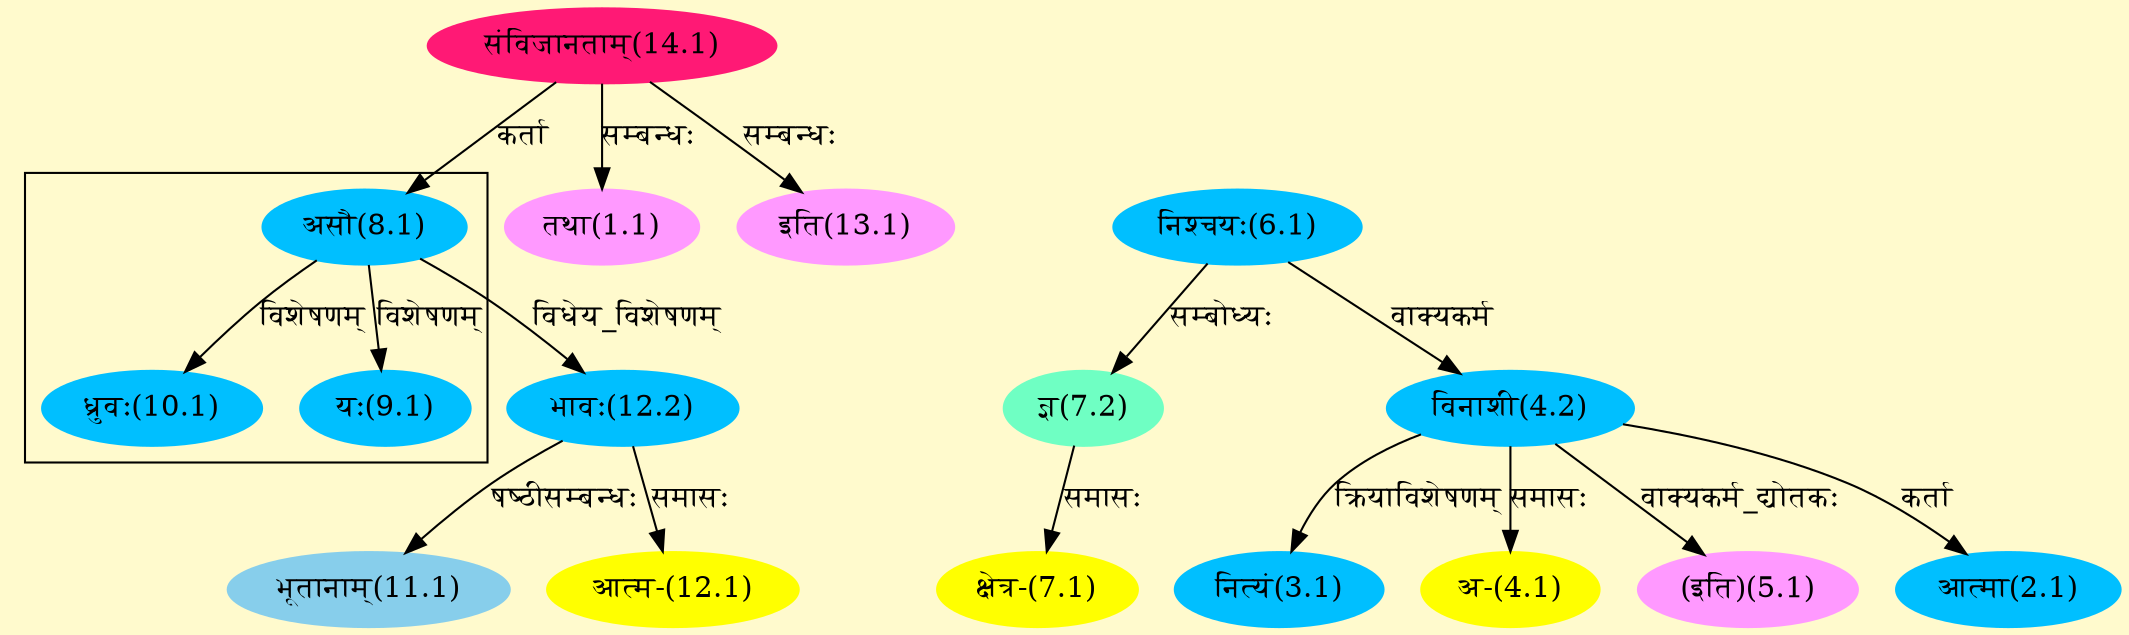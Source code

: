digraph G{
rankdir=BT;
 compound=true;
 bgcolor="lemonchiffon1";

subgraph cluster_1{
Node9_1 [style=filled, color="#00BFFF" label = "यः(9.1)"]
Node8_1 [style=filled, color="#00BFFF" label = "असौ(8.1)"]
Node10_1 [style=filled, color="#00BFFF" label = "ध्रुवः(10.1)"]

}
Node1_1 [style=filled, color="#FF99FF" label = "तथा(1.1)"]
Node14_1 [style=filled, color="#FF1975" label = "संविजानताम्(14.1)"]
Node2_1 [style=filled, color="#00BFFF" label = "आत्मा(2.1)"]
Node4_2 [style=filled, color="#00BFFF" label = "विनाशी(4.2)"]
Node3_1 [style=filled, color="#00BFFF" label = "नित्यं(3.1)"]
Node4_1 [style=filled, color="#FFFF00" label = "अ-(4.1)"]
Node6_1 [style=filled, color="#00BFFF" label = "निश्चयः(6.1)"]
Node5_1 [style=filled, color="#FF99FF" label = "(इति)(5.1)"]
Node [style=filled, color="" label = "()"]
Node7_1 [style=filled, color="#FFFF00" label = "क्षेत्र-(7.1)"]
Node7_2 [style=filled, color="#6FFFC3" label = "ज्ञ(7.2)"]
Node8_1 [style=filled, color="#00BFFF" label = "असौ(8.1)"]
Node11_1 [style=filled, color="#87CEEB" label = "भूतानाम्(11.1)"]
Node12_2 [style=filled, color="#00BFFF" label = "भावः(12.2)"]
Node12_1 [style=filled, color="#FFFF00" label = "आत्म-(12.1)"]
Node13_1 [style=filled, color="#FF99FF" label = "इति(13.1)"]
/* Start of Relations section */

Node1_1 -> Node14_1 [  label="सम्बन्धः"  dir="back" ]
Node2_1 -> Node4_2 [  label="कर्ता"  dir="back" ]
Node3_1 -> Node4_2 [  label="क्रियाविशेषणम्"  dir="back" ]
Node4_1 -> Node4_2 [  label="समासः"  dir="back" ]
Node4_2 -> Node6_1 [  label="वाक्यकर्म"  dir="back" ]
Node5_1 -> Node4_2 [  label="वाक्यकर्म_द्योतकः"  dir="back" ]
Node7_1 -> Node7_2 [  label="समासः"  dir="back" ]
Node7_2 -> Node6_1 [  label="सम्बोध्यः"  dir="back" ]
Node8_1 -> Node14_1 [  label="कर्ता"  dir="back" ]
Node9_1 -> Node8_1 [  label="विशेषणम्"  dir="back" ]
Node10_1 -> Node8_1 [  label="विशेषणम्"  dir="back" ]
Node11_1 -> Node12_2 [  label="षष्ठीसम्बन्धः"  dir="back" ]
Node12_1 -> Node12_2 [  label="समासः"  dir="back" ]
Node12_2 -> Node8_1 [  label="विधेय_विशेषणम्"  dir="back" ]
Node13_1 -> Node14_1 [  label="सम्बन्धः"  dir="back" ]
}

